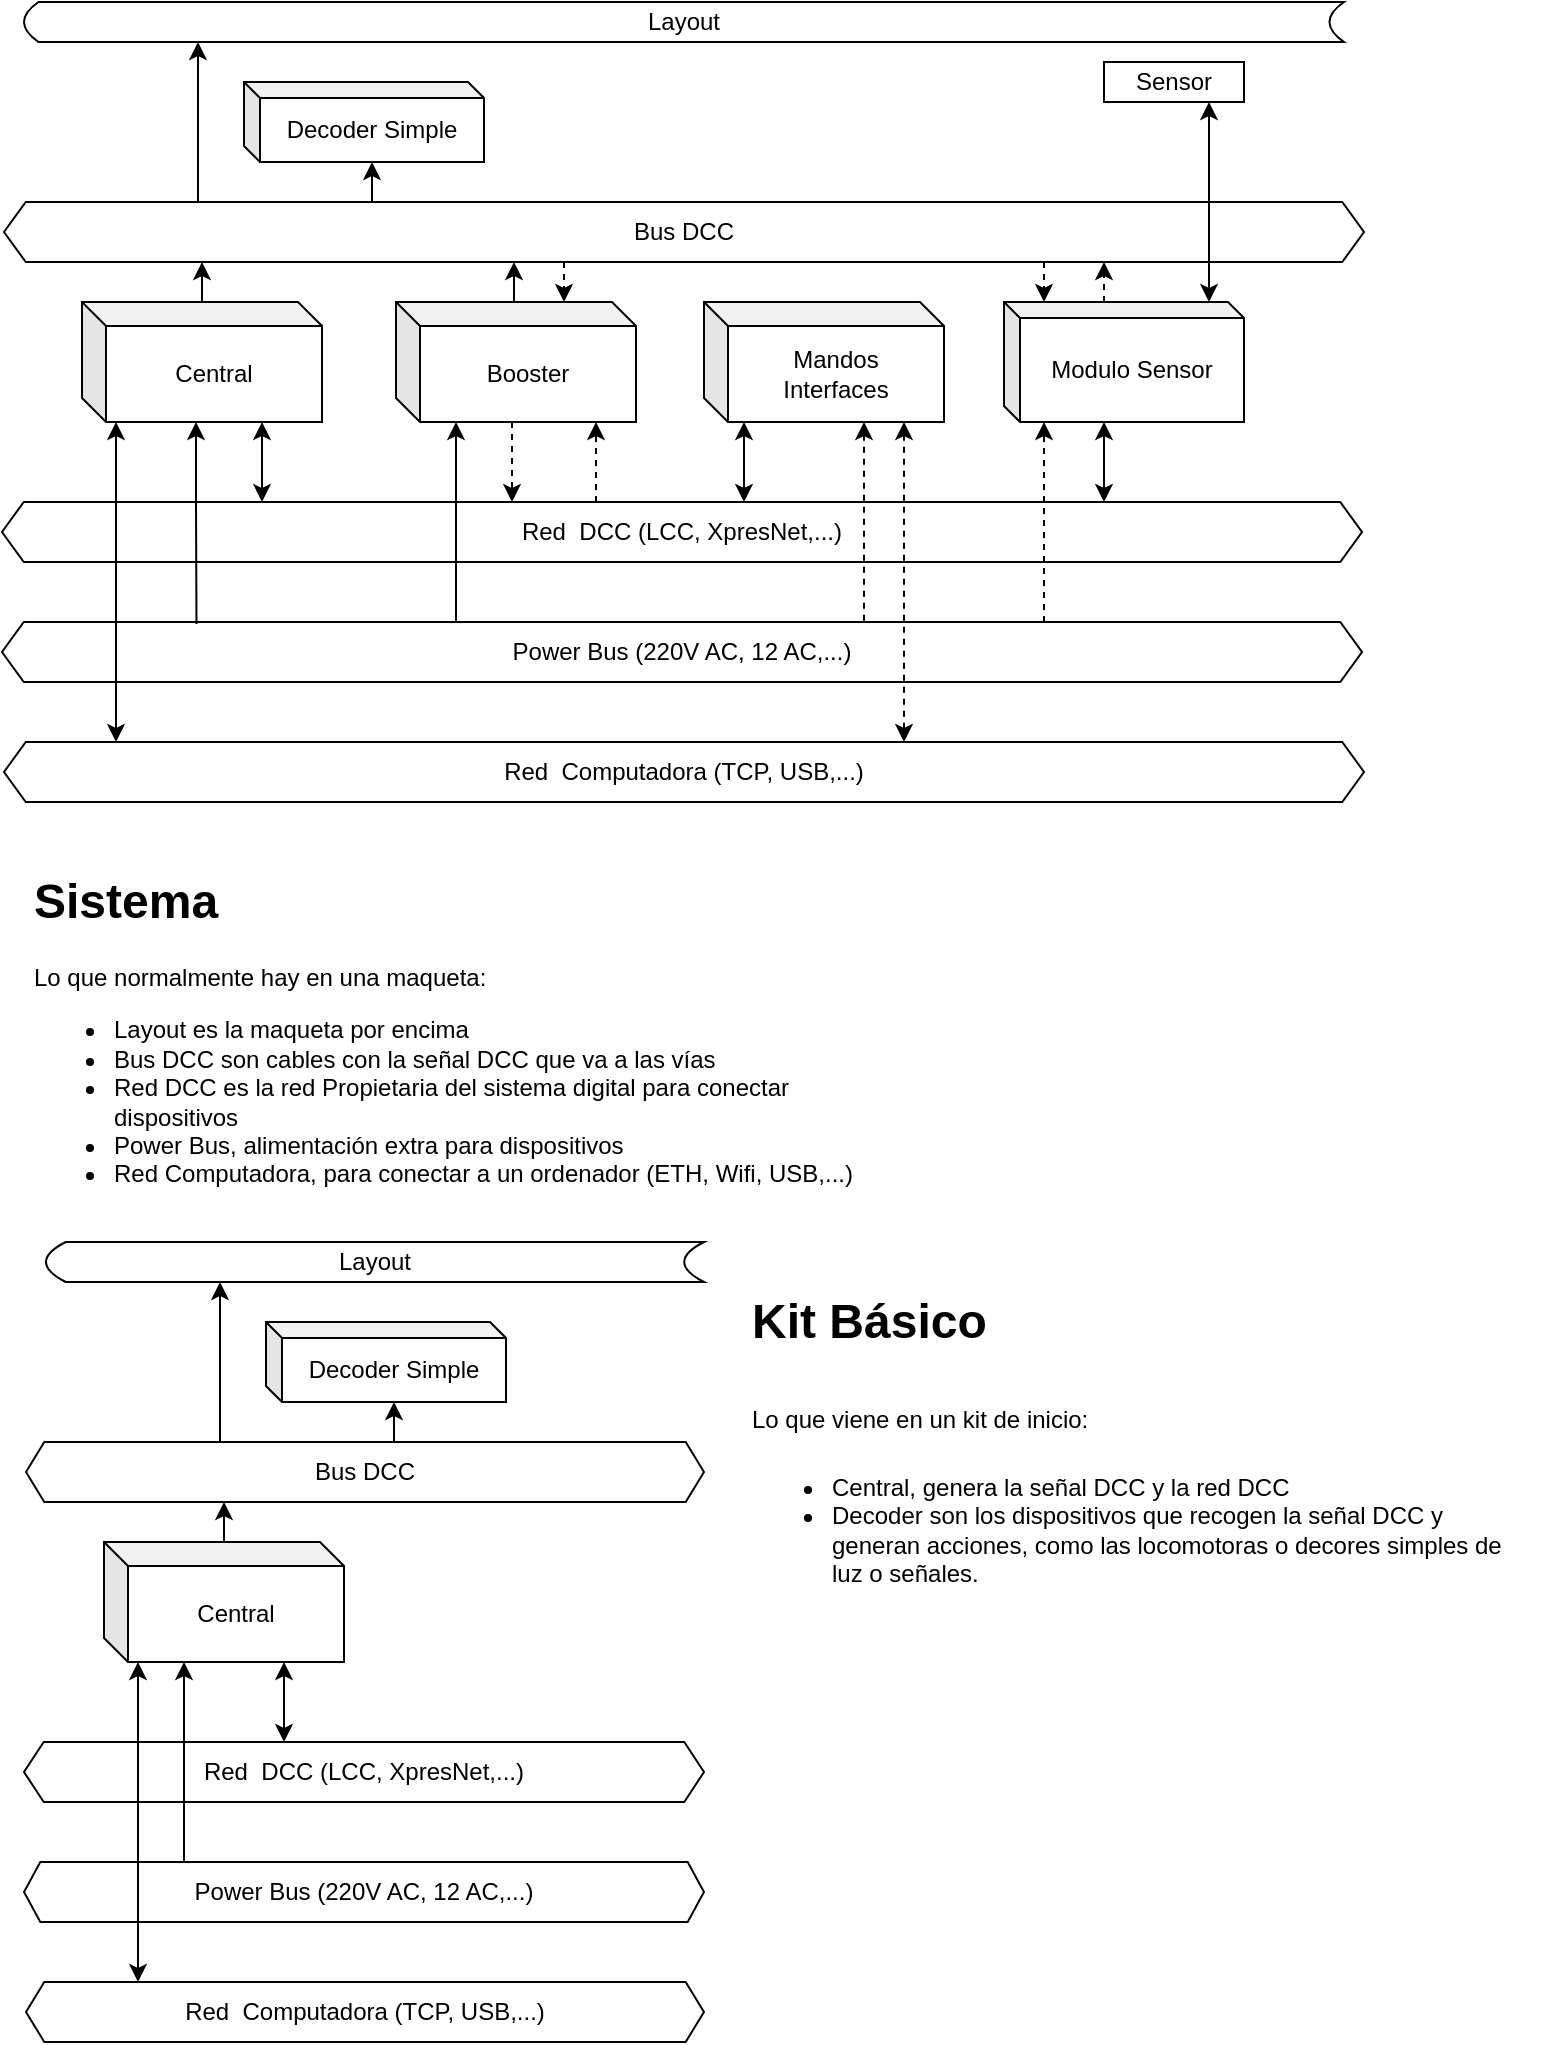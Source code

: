 <mxfile version="12.9.11" type="google" pages="4"><diagram id="BlMJxMhf_6tKnP3F_hOu" name="Abstracción"><mxGraphModel dx="1186" dy="1003" grid="1" gridSize="10" guides="1" tooltips="1" connect="1" arrows="1" fold="1" page="1" pageScale="1" pageWidth="827" pageHeight="1169" math="0" shadow="0"><root><mxCell id="0"/><mxCell id="1" parent="0"/><mxCell id="VavXj2zG_vITQGzSIMMm-24" style="edgeStyle=orthogonalEdgeStyle;rounded=0;orthogonalLoop=1;jettySize=auto;html=1;dashed=1;startArrow=none;startFill=0;endArrow=classic;endFill=1;" edge="1" parent="1" source="VavXj2zG_vITQGzSIMMm-10" target="VavXj2zG_vITQGzSIMMm-15"><mxGeometry relative="1" as="geometry"><Array as="points"><mxPoint x="317" y="230"/><mxPoint x="317" y="230"/></Array></mxGeometry></mxCell><mxCell id="VavXj2zG_vITQGzSIMMm-10" value="Red &amp;nbsp;DCC (LCC, XpresNet,...)" style="shape=hexagon;perimeter=hexagonPerimeter2;whiteSpace=wrap;html=1;size=0.016;" vertex="1" parent="1"><mxGeometry x="20" y="250" width="680" height="30" as="geometry"/></mxCell><mxCell id="VavXj2zG_vITQGzSIMMm-34" style="edgeStyle=orthogonalEdgeStyle;rounded=0;orthogonalLoop=1;jettySize=auto;html=1;dashed=1;startArrow=none;startFill=0;endArrow=classic;endFill=1;" edge="1" parent="1" source="VavXj2zG_vITQGzSIMMm-9" target="VavXj2zG_vITQGzSIMMm-33"><mxGeometry relative="1" as="geometry"><Array as="points"><mxPoint x="541" y="280"/><mxPoint x="541" y="280"/></Array></mxGeometry></mxCell><mxCell id="VavXj2zG_vITQGzSIMMm-9" value="Power Bus (220V AC, 12 AC,...)" style="shape=hexagon;perimeter=hexagonPerimeter2;whiteSpace=wrap;html=1;size=0.016;" vertex="1" parent="1"><mxGeometry x="20" y="310" width="680" height="30" as="geometry"/></mxCell><mxCell id="VavXj2zG_vITQGzSIMMm-6" style="edgeStyle=orthogonalEdgeStyle;rounded=0;orthogonalLoop=1;jettySize=auto;html=1;" edge="1" parent="1" source="VavXj2zG_vITQGzSIMMm-2" target="VavXj2zG_vITQGzSIMMm-8"><mxGeometry relative="1" as="geometry"><mxPoint x="121" y="150" as="targetPoint"/><Array as="points"><mxPoint x="121" y="160"/><mxPoint x="121" y="160"/></Array></mxGeometry></mxCell><mxCell id="VavXj2zG_vITQGzSIMMm-7" style="edgeStyle=orthogonalEdgeStyle;rounded=0;orthogonalLoop=1;jettySize=auto;html=1;startArrow=classic;startFill=1;endArrow=none;endFill=0;entryX=0.143;entryY=0.033;entryDx=0;entryDy=0;entryPerimeter=0;" edge="1" parent="1" source="VavXj2zG_vITQGzSIMMm-2" target="VavXj2zG_vITQGzSIMMm-9"><mxGeometry relative="1" as="geometry"><mxPoint x="120" y="250" as="targetPoint"/><Array as="points"><mxPoint x="117" y="250"/><mxPoint x="117" y="250"/></Array></mxGeometry></mxCell><mxCell id="VavXj2zG_vITQGzSIMMm-11" style="edgeStyle=orthogonalEdgeStyle;rounded=0;orthogonalLoop=1;jettySize=auto;html=1;startArrow=classic;startFill=1;" edge="1" parent="1" source="VavXj2zG_vITQGzSIMMm-2" target="VavXj2zG_vITQGzSIMMm-10"><mxGeometry relative="1" as="geometry"><Array as="points"><mxPoint x="150" y="240"/><mxPoint x="150" y="240"/></Array></mxGeometry></mxCell><mxCell id="VavXj2zG_vITQGzSIMMm-17" style="edgeStyle=orthogonalEdgeStyle;rounded=0;orthogonalLoop=1;jettySize=auto;html=1;startArrow=classic;startFill=1;endArrow=classic;endFill=1;" edge="1" parent="1" source="VavXj2zG_vITQGzSIMMm-2" target="VavXj2zG_vITQGzSIMMm-16"><mxGeometry relative="1" as="geometry"><Array as="points"><mxPoint x="77" y="250"/><mxPoint x="77" y="250"/></Array></mxGeometry></mxCell><mxCell id="VavXj2zG_vITQGzSIMMm-2" value="Central" style="shape=cube;whiteSpace=wrap;html=1;boundedLbl=1;backgroundOutline=1;darkOpacity=0.05;darkOpacity2=0.1;size=12;" vertex="1" parent="1"><mxGeometry x="60" y="150" width="120" height="60" as="geometry"/></mxCell><mxCell id="VavXj2zG_vITQGzSIMMm-14" style="edgeStyle=orthogonalEdgeStyle;rounded=0;orthogonalLoop=1;jettySize=auto;html=1;startArrow=none;startFill=0;endArrow=classic;endFill=1;" edge="1" parent="1" source="VavXj2zG_vITQGzSIMMm-8" target="VavXj2zG_vITQGzSIMMm-13"><mxGeometry relative="1" as="geometry"><Array as="points"><mxPoint x="118" y="80"/><mxPoint x="118" y="80"/></Array></mxGeometry></mxCell><mxCell id="VavXj2zG_vITQGzSIMMm-21" style="edgeStyle=orthogonalEdgeStyle;rounded=0;orthogonalLoop=1;jettySize=auto;html=1;dashed=1;startArrow=none;startFill=0;endArrow=classic;endFill=1;" edge="1" parent="1" source="VavXj2zG_vITQGzSIMMm-8" target="VavXj2zG_vITQGzSIMMm-15"><mxGeometry relative="1" as="geometry"><Array as="points"><mxPoint x="301" y="140"/><mxPoint x="301" y="140"/></Array></mxGeometry></mxCell><mxCell id="VavXj2zG_vITQGzSIMMm-26" style="edgeStyle=orthogonalEdgeStyle;rounded=0;orthogonalLoop=1;jettySize=auto;html=1;entryX=0;entryY=0;entryDx=64;entryDy=40;entryPerimeter=0;startArrow=none;startFill=0;endArrow=classic;endFill=1;" edge="1" parent="1" source="VavXj2zG_vITQGzSIMMm-8" target="VavXj2zG_vITQGzSIMMm-25"><mxGeometry relative="1" as="geometry"><Array as="points"><mxPoint x="205" y="100"/><mxPoint x="205" y="100"/></Array></mxGeometry></mxCell><mxCell id="VavXj2zG_vITQGzSIMMm-8" value="Bus DCC" style="shape=hexagon;perimeter=hexagonPerimeter2;whiteSpace=wrap;html=1;size=0.016;" vertex="1" parent="1"><mxGeometry x="21" y="100" width="680" height="30" as="geometry"/></mxCell><mxCell id="VavXj2zG_vITQGzSIMMm-13" value="Layout" style="shape=dataStorage;whiteSpace=wrap;html=1;size=0.011;" vertex="1" parent="1"><mxGeometry x="31" width="660" height="20" as="geometry"/></mxCell><mxCell id="VavXj2zG_vITQGzSIMMm-18" style="edgeStyle=orthogonalEdgeStyle;rounded=0;orthogonalLoop=1;jettySize=auto;html=1;entryX=0.375;entryY=1;entryDx=0;entryDy=0;startArrow=none;startFill=0;endArrow=classic;endFill=1;" edge="1" parent="1" source="VavXj2zG_vITQGzSIMMm-15" target="VavXj2zG_vITQGzSIMMm-8"><mxGeometry relative="1" as="geometry"><Array as="points"><mxPoint x="276" y="180"/><mxPoint x="276" y="180"/></Array></mxGeometry></mxCell><mxCell id="VavXj2zG_vITQGzSIMMm-19" style="edgeStyle=orthogonalEdgeStyle;rounded=0;orthogonalLoop=1;jettySize=auto;html=1;entryX=0.375;entryY=0;entryDx=0;entryDy=0;startArrow=none;startFill=0;endArrow=classic;endFill=1;dashed=1;" edge="1" parent="1" source="VavXj2zG_vITQGzSIMMm-15" target="VavXj2zG_vITQGzSIMMm-10"><mxGeometry relative="1" as="geometry"><Array as="points"><mxPoint x="275" y="230"/><mxPoint x="275" y="230"/></Array></mxGeometry></mxCell><mxCell id="VavXj2zG_vITQGzSIMMm-20" style="edgeStyle=orthogonalEdgeStyle;rounded=0;orthogonalLoop=1;jettySize=auto;html=1;startArrow=classic;startFill=1;endArrow=none;endFill=0;" edge="1" parent="1" source="VavXj2zG_vITQGzSIMMm-15" target="VavXj2zG_vITQGzSIMMm-9"><mxGeometry relative="1" as="geometry"><Array as="points"><mxPoint x="247" y="240"/><mxPoint x="247" y="240"/></Array></mxGeometry></mxCell><mxCell id="VavXj2zG_vITQGzSIMMm-15" value="Booster" style="shape=cube;whiteSpace=wrap;html=1;boundedLbl=1;backgroundOutline=1;darkOpacity=0.05;darkOpacity2=0.1;size=12;" vertex="1" parent="1"><mxGeometry x="217" y="150" width="120" height="60" as="geometry"/></mxCell><mxCell id="VavXj2zG_vITQGzSIMMm-16" value="Red &amp;nbsp;Computadora (TCP, USB,...)" style="shape=hexagon;perimeter=hexagonPerimeter2;whiteSpace=wrap;html=1;size=0.016;" vertex="1" parent="1"><mxGeometry x="21" y="370" width="680" height="30" as="geometry"/></mxCell><mxCell id="VavXj2zG_vITQGzSIMMm-25" value="Decoder Simple" style="shape=cube;whiteSpace=wrap;html=1;boundedLbl=1;backgroundOutline=1;darkOpacity=0.05;darkOpacity2=0.1;size=8;" vertex="1" parent="1"><mxGeometry x="141" y="40" width="120" height="40" as="geometry"/></mxCell><mxCell id="VavXj2zG_vITQGzSIMMm-28" style="edgeStyle=orthogonalEdgeStyle;rounded=0;orthogonalLoop=1;jettySize=auto;html=1;startArrow=classic;startFill=1;endArrow=classic;endFill=1;" edge="1" parent="1" source="VavXj2zG_vITQGzSIMMm-27" target="VavXj2zG_vITQGzSIMMm-10"><mxGeometry relative="1" as="geometry"><Array as="points"><mxPoint x="391" y="220"/><mxPoint x="391" y="220"/></Array></mxGeometry></mxCell><mxCell id="VavXj2zG_vITQGzSIMMm-29" style="edgeStyle=orthogonalEdgeStyle;rounded=0;orthogonalLoop=1;jettySize=auto;html=1;startArrow=classic;startFill=1;endArrow=none;endFill=0;dashed=1;" edge="1" parent="1" source="VavXj2zG_vITQGzSIMMm-27" target="VavXj2zG_vITQGzSIMMm-9"><mxGeometry relative="1" as="geometry"><Array as="points"><mxPoint x="451" y="240"/><mxPoint x="451" y="240"/></Array></mxGeometry></mxCell><mxCell id="VavXj2zG_vITQGzSIMMm-32" style="edgeStyle=orthogonalEdgeStyle;rounded=0;orthogonalLoop=1;jettySize=auto;html=1;dashed=1;startArrow=classic;startFill=1;endArrow=classic;endFill=1;" edge="1" parent="1" source="VavXj2zG_vITQGzSIMMm-27" target="VavXj2zG_vITQGzSIMMm-16"><mxGeometry relative="1" as="geometry"><Array as="points"><mxPoint x="471" y="290"/><mxPoint x="471" y="290"/></Array></mxGeometry></mxCell><mxCell id="VavXj2zG_vITQGzSIMMm-27" value="Mandos&lt;br&gt;Interfaces" style="shape=cube;whiteSpace=wrap;html=1;boundedLbl=1;backgroundOutline=1;darkOpacity=0.05;darkOpacity2=0.1;size=12;" vertex="1" parent="1"><mxGeometry x="371" y="150" width="120" height="60" as="geometry"/></mxCell><mxCell id="VavXj2zG_vITQGzSIMMm-35" style="edgeStyle=orthogonalEdgeStyle;rounded=0;orthogonalLoop=1;jettySize=auto;html=1;startArrow=classic;startFill=1;endArrow=classic;endFill=1;" edge="1" parent="1" source="VavXj2zG_vITQGzSIMMm-33" target="VavXj2zG_vITQGzSIMMm-10"><mxGeometry relative="1" as="geometry"><Array as="points"><mxPoint x="571" y="230"/><mxPoint x="571" y="230"/></Array></mxGeometry></mxCell><mxCell id="VavXj2zG_vITQGzSIMMm-38" style="edgeStyle=orthogonalEdgeStyle;rounded=0;orthogonalLoop=1;jettySize=auto;html=1;entryX=0.75;entryY=1;entryDx=0;entryDy=0;startArrow=classic;startFill=1;endArrow=classic;endFill=1;" edge="1" parent="1" source="VavXj2zG_vITQGzSIMMm-33" target="VavXj2zG_vITQGzSIMMm-37"><mxGeometry relative="1" as="geometry"><Array as="points"><mxPoint x="624" y="100"/></Array></mxGeometry></mxCell><mxCell id="VavXj2zG_vITQGzSIMMm-39" style="edgeStyle=orthogonalEdgeStyle;rounded=0;orthogonalLoop=1;jettySize=auto;html=1;startArrow=none;startFill=0;endArrow=classic;endFill=1;dashed=1;" edge="1" parent="1" source="VavXj2zG_vITQGzSIMMm-8" target="VavXj2zG_vITQGzSIMMm-33"><mxGeometry relative="1" as="geometry"><mxPoint x="601" y="140" as="sourcePoint"/><mxPoint x="581" y="140" as="targetPoint"/><Array as="points"><mxPoint x="541" y="140"/><mxPoint x="541" y="140"/></Array></mxGeometry></mxCell><mxCell id="VavXj2zG_vITQGzSIMMm-40" style="edgeStyle=orthogonalEdgeStyle;rounded=0;orthogonalLoop=1;jettySize=auto;html=1;dashed=1;startArrow=none;startFill=0;endArrow=classic;endFill=1;" edge="1" parent="1" source="VavXj2zG_vITQGzSIMMm-33" target="VavXj2zG_vITQGzSIMMm-8"><mxGeometry relative="1" as="geometry"><Array as="points"><mxPoint x="571" y="140"/><mxPoint x="571" y="140"/></Array></mxGeometry></mxCell><mxCell id="VavXj2zG_vITQGzSIMMm-33" value="Modulo Sensor" style="shape=cube;whiteSpace=wrap;html=1;boundedLbl=1;backgroundOutline=1;darkOpacity=0.05;darkOpacity2=0.1;size=8;" vertex="1" parent="1"><mxGeometry x="521" y="150" width="120" height="60" as="geometry"/></mxCell><mxCell id="VavXj2zG_vITQGzSIMMm-37" value="Sensor" style="rounded=0;whiteSpace=wrap;html=1;" vertex="1" parent="1"><mxGeometry x="571" y="30" width="70" height="20" as="geometry"/></mxCell><mxCell id="VFRdnN8BCjTbm-yT6T07-1" value="Red &amp;nbsp;DCC (LCC, XpresNet,...)" style="shape=hexagon;perimeter=hexagonPerimeter2;whiteSpace=wrap;html=1;size=0.029;" vertex="1" parent="1"><mxGeometry x="31" y="870" width="340" height="30" as="geometry"/></mxCell><mxCell id="VFRdnN8BCjTbm-yT6T07-2" value="Power Bus (220V AC, 12 AC,...)" style="shape=hexagon;perimeter=hexagonPerimeter2;whiteSpace=wrap;html=1;size=0.024;" vertex="1" parent="1"><mxGeometry x="31" y="930" width="340" height="30" as="geometry"/></mxCell><mxCell id="VFRdnN8BCjTbm-yT6T07-3" style="edgeStyle=orthogonalEdgeStyle;rounded=0;orthogonalLoop=1;jettySize=auto;html=1;" edge="1" parent="1" source="VFRdnN8BCjTbm-yT6T07-7" target="VFRdnN8BCjTbm-yT6T07-10"><mxGeometry relative="1" as="geometry"><mxPoint x="132" y="770" as="targetPoint"/><Array as="points"><mxPoint x="132" y="780"/><mxPoint x="132" y="780"/></Array></mxGeometry></mxCell><mxCell id="VFRdnN8BCjTbm-yT6T07-4" style="edgeStyle=orthogonalEdgeStyle;rounded=0;orthogonalLoop=1;jettySize=auto;html=1;startArrow=classic;startFill=1;endArrow=none;endFill=0;" edge="1" parent="1" source="VFRdnN8BCjTbm-yT6T07-7" target="VFRdnN8BCjTbm-yT6T07-2"><mxGeometry relative="1" as="geometry"><mxPoint x="131" y="910" as="targetPoint"/><Array as="points"><mxPoint x="111" y="880"/><mxPoint x="111" y="880"/></Array></mxGeometry></mxCell><mxCell id="VFRdnN8BCjTbm-yT6T07-5" style="edgeStyle=orthogonalEdgeStyle;rounded=0;orthogonalLoop=1;jettySize=auto;html=1;startArrow=classic;startFill=1;" edge="1" parent="1" source="VFRdnN8BCjTbm-yT6T07-7" target="VFRdnN8BCjTbm-yT6T07-1"><mxGeometry relative="1" as="geometry"><Array as="points"><mxPoint x="161" y="860"/><mxPoint x="161" y="860"/></Array></mxGeometry></mxCell><mxCell id="VFRdnN8BCjTbm-yT6T07-6" style="edgeStyle=orthogonalEdgeStyle;rounded=0;orthogonalLoop=1;jettySize=auto;html=1;startArrow=classic;startFill=1;endArrow=classic;endFill=1;" edge="1" parent="1" source="VFRdnN8BCjTbm-yT6T07-7" target="VFRdnN8BCjTbm-yT6T07-12"><mxGeometry relative="1" as="geometry"><Array as="points"><mxPoint x="88" y="870"/><mxPoint x="88" y="870"/></Array></mxGeometry></mxCell><mxCell id="VFRdnN8BCjTbm-yT6T07-7" value="Central" style="shape=cube;whiteSpace=wrap;html=1;boundedLbl=1;backgroundOutline=1;darkOpacity=0.05;darkOpacity2=0.1;size=12;" vertex="1" parent="1"><mxGeometry x="71" y="770" width="120" height="60" as="geometry"/></mxCell><mxCell id="VFRdnN8BCjTbm-yT6T07-8" style="edgeStyle=orthogonalEdgeStyle;rounded=0;orthogonalLoop=1;jettySize=auto;html=1;startArrow=none;startFill=0;endArrow=classic;endFill=1;" edge="1" parent="1" source="VFRdnN8BCjTbm-yT6T07-10" target="VFRdnN8BCjTbm-yT6T07-11"><mxGeometry relative="1" as="geometry"><Array as="points"><mxPoint x="129" y="700"/><mxPoint x="129" y="700"/></Array></mxGeometry></mxCell><mxCell id="VFRdnN8BCjTbm-yT6T07-9" style="edgeStyle=orthogonalEdgeStyle;rounded=0;orthogonalLoop=1;jettySize=auto;html=1;entryX=0;entryY=0;entryDx=64;entryDy=40;entryPerimeter=0;startArrow=none;startFill=0;endArrow=classic;endFill=1;" edge="1" parent="1" source="VFRdnN8BCjTbm-yT6T07-10" target="VFRdnN8BCjTbm-yT6T07-13"><mxGeometry relative="1" as="geometry"><Array as="points"><mxPoint x="216" y="720"/><mxPoint x="216" y="720"/></Array></mxGeometry></mxCell><mxCell id="VFRdnN8BCjTbm-yT6T07-10" value="Bus DCC" style="shape=hexagon;perimeter=hexagonPerimeter2;whiteSpace=wrap;html=1;size=0.027;" vertex="1" parent="1"><mxGeometry x="32" y="720" width="339" height="30" as="geometry"/></mxCell><mxCell id="VFRdnN8BCjTbm-yT6T07-11" value="Layout" style="shape=dataStorage;whiteSpace=wrap;html=1;size=0.03;" vertex="1" parent="1"><mxGeometry x="42" y="620" width="329" height="20" as="geometry"/></mxCell><mxCell id="VFRdnN8BCjTbm-yT6T07-12" value="Red &amp;nbsp;Computadora (TCP, USB,...)" style="shape=hexagon;perimeter=hexagonPerimeter2;whiteSpace=wrap;html=1;size=0.027;" vertex="1" parent="1"><mxGeometry x="32" y="990" width="339" height="30" as="geometry"/></mxCell><mxCell id="VFRdnN8BCjTbm-yT6T07-13" value="Decoder Simple" style="shape=cube;whiteSpace=wrap;html=1;boundedLbl=1;backgroundOutline=1;darkOpacity=0.05;darkOpacity2=0.1;size=8;" vertex="1" parent="1"><mxGeometry x="152" y="660" width="120" height="40" as="geometry"/></mxCell><mxCell id="J-ZpMpyfjg6yeV7dKth3-1" value="&lt;h1&gt;Sistema&lt;/h1&gt;&lt;p&gt;&lt;span style=&quot;font-size: 12px ; font-weight: normal&quot;&gt;Lo que normalmente hay en una maqueta:&lt;/span&gt;&lt;/p&gt;&lt;p&gt;&lt;p&gt;&lt;ul&gt;&lt;li&gt;Layout es la maqueta por encima&lt;br&gt;&lt;/li&gt;&lt;li&gt;Bus DCC son cables con la señal DCC que va a las vías&lt;/li&gt;&lt;li&gt;Red DCC es la red Propietaria del sistema digital para conectar dispositivos&lt;/li&gt;&lt;li&gt;Power Bus, alimentación extra para dispositivos&lt;/li&gt;&lt;li&gt;Red Computadora, para conectar a un ordenador (ETH, Wifi, USB,...)&lt;/li&gt;&lt;/ul&gt;&lt;/p&gt;&lt;/p&gt;" style="text;html=1;strokeColor=none;fillColor=none;spacing=5;spacingTop=-20;whiteSpace=wrap;overflow=hidden;rounded=0;" vertex="1" parent="1"><mxGeometry x="31" y="430" width="420" height="170" as="geometry"/></mxCell><mxCell id="3nFq4tijhrjl6iQZq6lM-1" value="&lt;h1&gt;Kit Básico&lt;/h1&gt;&lt;h1&gt;&lt;span style=&quot;font-size: 12px ; font-weight: normal&quot;&gt;Lo que viene en un kit de inicio:&lt;/span&gt;&lt;br&gt;&lt;/h1&gt;&lt;p&gt;&lt;/p&gt;&lt;p&gt;&lt;/p&gt;&lt;ul&gt;&lt;li&gt;Central, genera la señal DCC y la red DCC&lt;/li&gt;&lt;li&gt;Decoder son los dispositivos que recogen la señal DCC y generan acciones, como las locomotoras o decores simples de luz o señales.&lt;/li&gt;&lt;/ul&gt;&lt;p&gt;&lt;/p&gt;&lt;p&gt;&lt;/p&gt;" style="text;html=1;strokeColor=none;fillColor=none;spacing=5;spacingTop=-20;whiteSpace=wrap;overflow=hidden;rounded=0;" vertex="1" parent="1"><mxGeometry x="390" y="640" width="400" height="180" as="geometry"/></mxCell></root></mxGraphModel></diagram><diagram id="plGRSKu7FIjVrdA_7uqT" name="Boosters Y Mandos"><mxGraphModel dx="976" dy="826" grid="1" gridSize="10" guides="1" tooltips="1" connect="1" arrows="1" fold="1" page="1" pageScale="1" pageWidth="1169" pageHeight="827" math="0" shadow="0"><root><mxCell id="e8hDVXOtIJUJAF26oAX3-0"/><mxCell id="e8hDVXOtIJUJAF26oAX3-1" parent="e8hDVXOtIJUJAF26oAX3-0"/><mxCell id="qvF2fCskrTTo-g6IsWqt-34" style="edgeStyle=orthogonalEdgeStyle;rounded=0;orthogonalLoop=1;jettySize=auto;html=1;startArrow=none;startFill=0;endArrow=classic;endFill=1;" edge="1" parent="e8hDVXOtIJUJAF26oAX3-1" source="qvF2fCskrTTo-g6IsWqt-1" target="qvF2fCskrTTo-g6IsWqt-32"><mxGeometry relative="1" as="geometry"><Array as="points"><mxPoint x="591" y="150"/><mxPoint x="591" y="150"/></Array></mxGeometry></mxCell><mxCell id="qvF2fCskrTTo-g6IsWqt-1" value="Red &amp;nbsp;DCC (X-NET, B-NET, R-NET, ...)" style="shape=hexagon;perimeter=hexagonPerimeter2;whiteSpace=wrap;html=1;size=0.016;" vertex="1" parent="e8hDVXOtIJUJAF26oAX3-1"><mxGeometry x="10" y="160" width="680" height="30" as="geometry"/></mxCell><mxCell id="qvF2fCskrTTo-g6IsWqt-33" style="edgeStyle=orthogonalEdgeStyle;rounded=0;orthogonalLoop=1;jettySize=auto;html=1;startArrow=none;startFill=0;endArrow=classic;endFill=1;" edge="1" parent="e8hDVXOtIJUJAF26oAX3-1" source="qvF2fCskrTTo-g6IsWqt-3" target="qvF2fCskrTTo-g6IsWqt-32"><mxGeometry relative="1" as="geometry"><Array as="points"><mxPoint x="560" y="150"/><mxPoint x="560" y="150"/></Array></mxGeometry></mxCell><mxCell id="qvF2fCskrTTo-g6IsWqt-3" value="Power Bus (220V AC, 12 AC,...)" style="shape=hexagon;perimeter=hexagonPerimeter2;whiteSpace=wrap;html=1;size=0.016;" vertex="1" parent="e8hDVXOtIJUJAF26oAX3-1"><mxGeometry x="10" y="220" width="680" height="30" as="geometry"/></mxCell><mxCell id="qvF2fCskrTTo-g6IsWqt-10" style="edgeStyle=orthogonalEdgeStyle;rounded=0;orthogonalLoop=1;jettySize=auto;html=1;startArrow=none;startFill=0;endArrow=classic;endFill=1;" edge="1" parent="e8hDVXOtIJUJAF26oAX3-1" source="qvF2fCskrTTo-g6IsWqt-12" target="qvF2fCskrTTo-g6IsWqt-17"><mxGeometry relative="1" as="geometry"><Array as="points"><mxPoint x="111" y="100"/></Array></mxGeometry></mxCell><mxCell id="qvF2fCskrTTo-g6IsWqt-12" value="Bus DCC (S0)" style="shape=hexagon;perimeter=hexagonPerimeter2;whiteSpace=wrap;html=1;size=0.016;" vertex="1" parent="e8hDVXOtIJUJAF26oAX3-1"><mxGeometry x="11" y="10" width="199" height="30" as="geometry"/></mxCell><mxCell id="qvF2fCskrTTo-g6IsWqt-14" style="edgeStyle=orthogonalEdgeStyle;rounded=0;orthogonalLoop=1;jettySize=auto;html=1;startArrow=none;startFill=0;endArrow=classic;endFill=1;" edge="1" parent="e8hDVXOtIJUJAF26oAX3-1" source="qvF2fCskrTTo-g6IsWqt-17" target="qvF2fCskrTTo-g6IsWqt-30"><mxGeometry relative="1" as="geometry"><Array as="points"><mxPoint x="350" y="90"/></Array></mxGeometry></mxCell><mxCell id="qvF2fCskrTTo-g6IsWqt-15" style="edgeStyle=orthogonalEdgeStyle;rounded=0;orthogonalLoop=1;jettySize=auto;html=1;entryX=0.375;entryY=0;entryDx=0;entryDy=0;startArrow=none;startFill=0;endArrow=classic;endFill=1;dashed=1;" edge="1" parent="e8hDVXOtIJUJAF26oAX3-1" source="qvF2fCskrTTo-g6IsWqt-17" target="qvF2fCskrTTo-g6IsWqt-1"><mxGeometry relative="1" as="geometry"><Array as="points"><mxPoint x="265" y="140"/><mxPoint x="265" y="140"/></Array></mxGeometry></mxCell><mxCell id="qvF2fCskrTTo-g6IsWqt-16" style="edgeStyle=orthogonalEdgeStyle;rounded=0;orthogonalLoop=1;jettySize=auto;html=1;startArrow=classic;startFill=1;endArrow=none;endFill=0;" edge="1" parent="e8hDVXOtIJUJAF26oAX3-1" source="qvF2fCskrTTo-g6IsWqt-17" target="qvF2fCskrTTo-g6IsWqt-3"><mxGeometry relative="1" as="geometry"><Array as="points"><mxPoint x="237" y="150"/><mxPoint x="237" y="150"/></Array></mxGeometry></mxCell><mxCell id="qvF2fCskrTTo-g6IsWqt-17" value="Booster (T1)" style="shape=cube;whiteSpace=wrap;html=1;boundedLbl=1;backgroundOutline=1;darkOpacity=0.05;darkOpacity2=0.1;size=12;" vertex="1" parent="e8hDVXOtIJUJAF26oAX3-1"><mxGeometry x="190" y="70" width="120" height="60" as="geometry"/></mxCell><mxCell id="qvF2fCskrTTo-g6IsWqt-30" value="Bus DCC (S1)" style="shape=hexagon;perimeter=hexagonPerimeter2;whiteSpace=wrap;html=1;size=0.016;" vertex="1" parent="e8hDVXOtIJUJAF26oAX3-1"><mxGeometry x="250" y="10" width="199" height="30" as="geometry"/></mxCell><mxCell id="qvF2fCskrTTo-g6IsWqt-31" value="Bus DCC (S2)" style="shape=hexagon;perimeter=hexagonPerimeter2;whiteSpace=wrap;html=1;size=0.016;" vertex="1" parent="e8hDVXOtIJUJAF26oAX3-1"><mxGeometry x="491" y="10" width="199" height="30" as="geometry"/></mxCell><mxCell id="qvF2fCskrTTo-g6IsWqt-35" style="edgeStyle=orthogonalEdgeStyle;rounded=0;orthogonalLoop=1;jettySize=auto;html=1;entryX=0.5;entryY=1;entryDx=0;entryDy=0;startArrow=none;startFill=0;endArrow=classic;endFill=1;" edge="1" parent="e8hDVXOtIJUJAF26oAX3-1" source="qvF2fCskrTTo-g6IsWqt-32" target="qvF2fCskrTTo-g6IsWqt-31"><mxGeometry relative="1" as="geometry"/></mxCell><mxCell id="qvF2fCskrTTo-g6IsWqt-36" style="edgeStyle=orthogonalEdgeStyle;rounded=0;orthogonalLoop=1;jettySize=auto;html=1;startArrow=none;startFill=0;endArrow=classic;endFill=1;dashed=1;" edge="1" parent="e8hDVXOtIJUJAF26oAX3-1" source="qvF2fCskrTTo-g6IsWqt-32" target="qvF2fCskrTTo-g6IsWqt-1"><mxGeometry relative="1" as="geometry"><Array as="points"><mxPoint x="620" y="140"/><mxPoint x="620" y="140"/></Array></mxGeometry></mxCell><mxCell id="qvF2fCskrTTo-g6IsWqt-32" value="Booster (T2)" style="shape=cube;whiteSpace=wrap;html=1;boundedLbl=1;backgroundOutline=1;darkOpacity=0.05;darkOpacity2=0.1;size=12;" vertex="1" parent="e8hDVXOtIJUJAF26oAX3-1"><mxGeometry x="530.5" y="70" width="120" height="60" as="geometry"/></mxCell><mxCell id="qvF2fCskrTTo-g6IsWqt-37" value="&lt;h1&gt;Boosters&lt;/h1&gt;&lt;p&gt;&lt;span style=&quot;font-size: 12px ; font-weight: normal ; line-height: 97%&quot;&gt;Duplican los datos de un bus DCC a otro Bus(segmento) DCC cogiendo la potencia desde otra fuente de energía.&amp;nbsp;&lt;/span&gt;&lt;span style=&quot;font-size: 12px ; font-weight: normal&quot;&gt;Pueden tener Buses&amp;nbsp;específicos (como&amp;nbsp;Rocco) o un bus DCC&amp;nbsp;único compartido, Tipos:&lt;/span&gt;&lt;/p&gt;&lt;p&gt;&lt;span style=&quot;font-size: 12px ; font-weight: normal&quot;&gt;T1 Leen los datos DCC de un bus segmentado y lo&amp;nbsp;&lt;/span&gt;envían a otra sección&lt;br&gt;T2, leen Datos DCC de la red y lo envían a una nueva sección&lt;/p&gt;&lt;p&gt;Pueden devolver información a la red DCC de cada fabricante (Railcom, cortos,...).&lt;/p&gt;" style="text;html=1;strokeColor=none;fillColor=none;spacing=5;spacingTop=-20;whiteSpace=wrap;overflow=hidden;rounded=0;" vertex="1" parent="e8hDVXOtIJUJAF26oAX3-1"><mxGeometry x="750" y="10" width="410" height="180" as="geometry"/></mxCell><mxCell id="K8_zlorwa_fz_ey47XW3-0" value="Red &amp;nbsp;DCC (LCC, XpresNet,...)" style="shape=hexagon;perimeter=hexagonPerimeter2;whiteSpace=wrap;html=1;size=0.016;" vertex="1" parent="e8hDVXOtIJUJAF26oAX3-1"><mxGeometry x="20" y="520" width="680" height="30" as="geometry"/></mxCell><mxCell id="K8_zlorwa_fz_ey47XW3-14" style="edgeStyle=orthogonalEdgeStyle;rounded=0;orthogonalLoop=1;jettySize=auto;html=1;startArrow=none;startFill=0;endArrow=classic;endFill=1;dashed=1;" edge="1" parent="e8hDVXOtIJUJAF26oAX3-1" source="K8_zlorwa_fz_ey47XW3-1" target="K8_zlorwa_fz_ey47XW3-11"><mxGeometry relative="1" as="geometry"><Array as="points"><mxPoint x="500" y="500"/><mxPoint x="500" y="500"/></Array></mxGeometry></mxCell><mxCell id="K8_zlorwa_fz_ey47XW3-18" style="edgeStyle=orthogonalEdgeStyle;rounded=0;orthogonalLoop=1;jettySize=auto;html=1;startArrow=none;startFill=0;endArrow=classic;endFill=1;dashed=1;" edge="1" parent="e8hDVXOtIJUJAF26oAX3-1" source="K8_zlorwa_fz_ey47XW3-1" target="K8_zlorwa_fz_ey47XW3-12"><mxGeometry relative="1" as="geometry"><Array as="points"><mxPoint x="660" y="510"/><mxPoint x="660" y="510"/></Array></mxGeometry></mxCell><mxCell id="K8_zlorwa_fz_ey47XW3-1" value="Power Bus (220V AC, 12 AC,...)" style="shape=hexagon;perimeter=hexagonPerimeter2;whiteSpace=wrap;html=1;size=0.016;" vertex="1" parent="e8hDVXOtIJUJAF26oAX3-1"><mxGeometry x="20" y="580" width="680" height="30" as="geometry"/></mxCell><mxCell id="K8_zlorwa_fz_ey47XW3-2" value="Red &amp;nbsp;Computadora (TCP, USB,...)" style="shape=hexagon;perimeter=hexagonPerimeter2;whiteSpace=wrap;html=1;size=0.016;" vertex="1" parent="e8hDVXOtIJUJAF26oAX3-1"><mxGeometry x="21" y="640" width="680" height="30" as="geometry"/></mxCell><mxCell id="K8_zlorwa_fz_ey47XW3-3" style="edgeStyle=orthogonalEdgeStyle;rounded=0;orthogonalLoop=1;jettySize=auto;html=1;startArrow=none;startFill=0;endArrow=classic;endFill=1;" edge="1" parent="e8hDVXOtIJUJAF26oAX3-1" source="K8_zlorwa_fz_ey47XW3-6" target="K8_zlorwa_fz_ey47XW3-0"><mxGeometry relative="1" as="geometry"><Array as="points"><mxPoint x="90" y="490"/><mxPoint x="90" y="490"/></Array></mxGeometry></mxCell><mxCell id="K8_zlorwa_fz_ey47XW3-7" style="edgeStyle=orthogonalEdgeStyle;rounded=0;orthogonalLoop=1;jettySize=auto;html=1;dashed=1;startArrow=classic;startFill=1;endArrow=none;endFill=0;" edge="1" parent="e8hDVXOtIJUJAF26oAX3-1" source="K8_zlorwa_fz_ey47XW3-6" target="K8_zlorwa_fz_ey47XW3-0"><mxGeometry relative="1" as="geometry"><Array as="points"><mxPoint x="110" y="510"/><mxPoint x="110" y="510"/></Array></mxGeometry></mxCell><mxCell id="K8_zlorwa_fz_ey47XW3-6" value="Mando (STD)" style="shape=cube;whiteSpace=wrap;html=1;boundedLbl=1;backgroundOutline=1;darkOpacity=0.05;darkOpacity2=0.1;size=12;" vertex="1" parent="e8hDVXOtIJUJAF26oAX3-1"><mxGeometry x="50" y="420" width="120" height="60" as="geometry"/></mxCell><mxCell id="K8_zlorwa_fz_ey47XW3-8" value="&lt;h1&gt;Mandos e Interfaces&lt;/h1&gt;&lt;p&gt;Leen del usuario y envían datos a la central, Pueden mostrar información al usuario(la mayoria)&lt;/p&gt;&lt;p&gt;Mando STD: es el mando básico que viene con casi todos los kits. Se conecta al BUS Red DCC y de ahí coge energía, Algunos modelos solo mandan información, otros pueden leer.&lt;/p&gt;&lt;p&gt;Mando Wifi: es la version anterior pero conectado por Wifi, también puede ser un Mobil, tableta,... usan la red TCP.&lt;/p&gt;&lt;p&gt;Mando CTC, mando fijo pensado como panel CTC, Suelen tener su propia alimentación.&lt;/p&gt;&lt;p&gt;Interface: Adaptador PC - Red DCC, suelen alimentarse del ordenador o de otra cuenta&lt;/p&gt;" style="text;html=1;strokeColor=none;fillColor=none;spacing=5;spacingTop=-20;whiteSpace=wrap;overflow=hidden;rounded=0;" vertex="1" parent="e8hDVXOtIJUJAF26oAX3-1"><mxGeometry x="750" y="420" width="410" height="270" as="geometry"/></mxCell><mxCell id="K8_zlorwa_fz_ey47XW3-10" style="edgeStyle=orthogonalEdgeStyle;rounded=0;orthogonalLoop=1;jettySize=auto;html=1;startArrow=classic;startFill=1;endArrow=classic;endFill=1;" edge="1" parent="e8hDVXOtIJUJAF26oAX3-1" source="K8_zlorwa_fz_ey47XW3-9" target="K8_zlorwa_fz_ey47XW3-2"><mxGeometry relative="1" as="geometry"><Array as="points"><mxPoint x="260" y="600"/><mxPoint x="260" y="600"/></Array></mxGeometry></mxCell><mxCell id="K8_zlorwa_fz_ey47XW3-9" value="Mando (Wifi)" style="shape=cube;whiteSpace=wrap;html=1;boundedLbl=1;backgroundOutline=1;darkOpacity=0.05;darkOpacity2=0.1;size=12;" vertex="1" parent="e8hDVXOtIJUJAF26oAX3-1"><mxGeometry x="200" y="420" width="120" height="60" as="geometry"/></mxCell><mxCell id="K8_zlorwa_fz_ey47XW3-13" style="edgeStyle=orthogonalEdgeStyle;rounded=0;orthogonalLoop=1;jettySize=auto;html=1;exitX=0;exitY=0;exitDx=66;exitDy=60;exitPerimeter=0;startArrow=classic;startFill=1;endArrow=classic;endFill=1;" edge="1" parent="e8hDVXOtIJUJAF26oAX3-1" source="K8_zlorwa_fz_ey47XW3-11" target="K8_zlorwa_fz_ey47XW3-0"><mxGeometry relative="1" as="geometry"><mxPoint x="476.941" y="500" as="targetPoint"/><Array as="points"><mxPoint x="476" y="510"/><mxPoint x="476" y="510"/></Array></mxGeometry></mxCell><mxCell id="K8_zlorwa_fz_ey47XW3-11" value="Mando (CTC)" style="shape=cube;whiteSpace=wrap;html=1;boundedLbl=1;backgroundOutline=1;darkOpacity=0.05;darkOpacity2=0.1;size=12;" vertex="1" parent="e8hDVXOtIJUJAF26oAX3-1"><mxGeometry x="410.5" y="420" width="120" height="60" as="geometry"/></mxCell><mxCell id="K8_zlorwa_fz_ey47XW3-15" style="edgeStyle=orthogonalEdgeStyle;rounded=0;orthogonalLoop=1;jettySize=auto;html=1;startArrow=classic;startFill=1;endArrow=classic;endFill=1;" edge="1" parent="e8hDVXOtIJUJAF26oAX3-1" source="K8_zlorwa_fz_ey47XW3-12" target="K8_zlorwa_fz_ey47XW3-0"><mxGeometry relative="1" as="geometry"><Array as="points"><mxPoint x="600" y="500"/><mxPoint x="600" y="500"/></Array></mxGeometry></mxCell><mxCell id="K8_zlorwa_fz_ey47XW3-17" style="edgeStyle=orthogonalEdgeStyle;rounded=0;orthogonalLoop=1;jettySize=auto;html=1;startArrow=classic;startFill=1;endArrow=classic;endFill=1;" edge="1" parent="e8hDVXOtIJUJAF26oAX3-1" source="K8_zlorwa_fz_ey47XW3-12" target="K8_zlorwa_fz_ey47XW3-2"><mxGeometry relative="1" as="geometry"><Array as="points"><mxPoint x="630" y="610"/><mxPoint x="630" y="610"/></Array></mxGeometry></mxCell><mxCell id="K8_zlorwa_fz_ey47XW3-12" value="Interface" style="shape=cube;whiteSpace=wrap;html=1;boundedLbl=1;backgroundOutline=1;darkOpacity=0.05;darkOpacity2=0.1;size=12;" vertex="1" parent="e8hDVXOtIJUJAF26oAX3-1"><mxGeometry x="570" y="420" width="120" height="60" as="geometry"/></mxCell></root></mxGraphModel></diagram><diagram id="L6PcC1VYS2X3fQvSWy34" name="Decoders y Feedback"><mxGraphModel dx="1186" dy="1003" grid="1" gridSize="10" guides="1" tooltips="1" connect="1" arrows="1" fold="1" page="1" pageScale="1" pageWidth="1169" pageHeight="827" math="0" shadow="0"><root><mxCell id="D9emS3Lqu4apNVGp-lwv-0"/><mxCell id="D9emS3Lqu4apNVGp-lwv-1" parent="D9emS3Lqu4apNVGp-lwv-0"/><mxCell id="vfN-A6z-TOP461JAZmef-3" style="edgeStyle=orthogonalEdgeStyle;rounded=0;orthogonalLoop=1;jettySize=auto;html=1;startArrow=none;startFill=0;endArrow=classic;endFill=1;" edge="1" parent="D9emS3Lqu4apNVGp-lwv-1" source="IICeq5ltAodZCEyT2y6d-1" target="vfN-A6z-TOP461JAZmef-0"><mxGeometry relative="1" as="geometry"><Array as="points"><mxPoint x="290" y="150"/><mxPoint x="290" y="150"/></Array></mxGeometry></mxCell><mxCell id="IICeq5ltAodZCEyT2y6d-1" value="Red &amp;nbsp;DCC (LCC, XpresNet,...)" style="shape=hexagon;perimeter=hexagonPerimeter2;whiteSpace=wrap;html=1;size=0.016;" vertex="1" parent="D9emS3Lqu4apNVGp-lwv-1"><mxGeometry x="10" y="160" width="380" height="30" as="geometry"/></mxCell><mxCell id="IICeq5ltAodZCEyT2y6d-2" style="edgeStyle=orthogonalEdgeStyle;rounded=0;orthogonalLoop=1;jettySize=auto;html=1;dashed=1;startArrow=none;startFill=0;endArrow=classic;endFill=1;" edge="1" parent="D9emS3Lqu4apNVGp-lwv-1" source="IICeq5ltAodZCEyT2y6d-3" target="IICeq5ltAodZCEyT2y6d-28"><mxGeometry relative="1" as="geometry"><Array as="points"><mxPoint x="70" y="150"/><mxPoint x="70" y="150"/></Array></mxGeometry></mxCell><mxCell id="vfN-A6z-TOP461JAZmef-4" style="edgeStyle=orthogonalEdgeStyle;rounded=0;orthogonalLoop=1;jettySize=auto;html=1;startArrow=none;startFill=0;endArrow=classic;endFill=1;dashed=1;" edge="1" parent="D9emS3Lqu4apNVGp-lwv-1" source="IICeq5ltAodZCEyT2y6d-3" target="vfN-A6z-TOP461JAZmef-0"><mxGeometry relative="1" as="geometry"><mxPoint x="320" y="130" as="targetPoint"/><Array as="points"><mxPoint x="330" y="190"/><mxPoint x="330" y="190"/></Array></mxGeometry></mxCell><mxCell id="IICeq5ltAodZCEyT2y6d-3" value="Power Bus (220V AC, 12 AC,...)" style="shape=hexagon;perimeter=hexagonPerimeter2;whiteSpace=wrap;html=1;size=0.016;" vertex="1" parent="D9emS3Lqu4apNVGp-lwv-1"><mxGeometry x="10" y="210" width="380" height="40" as="geometry"/></mxCell><mxCell id="vfN-A6z-TOP461JAZmef-6" style="edgeStyle=orthogonalEdgeStyle;rounded=0;orthogonalLoop=1;jettySize=auto;html=1;dashed=1;startArrow=none;startFill=0;endArrow=classic;endFill=1;" edge="1" parent="D9emS3Lqu4apNVGp-lwv-1" source="IICeq5ltAodZCEyT2y6d-12" target="vfN-A6z-TOP461JAZmef-0"><mxGeometry relative="1" as="geometry"><Array as="points"><mxPoint x="250" y="50"/><mxPoint x="250" y="50"/></Array></mxGeometry></mxCell><mxCell id="IICeq5ltAodZCEyT2y6d-12" value="Bus DCC" style="shape=hexagon;perimeter=hexagonPerimeter2;whiteSpace=wrap;html=1;size=0.016;" vertex="1" parent="D9emS3Lqu4apNVGp-lwv-1"><mxGeometry x="11" y="10" width="379" height="30" as="geometry"/></mxCell><mxCell id="IICeq5ltAodZCEyT2y6d-26" style="edgeStyle=orthogonalEdgeStyle;rounded=0;orthogonalLoop=1;jettySize=auto;html=1;startArrow=none;startFill=0;endArrow=classic;endFill=1;" edge="1" parent="D9emS3Lqu4apNVGp-lwv-1" source="IICeq5ltAodZCEyT2y6d-12" target="IICeq5ltAodZCEyT2y6d-28"><mxGeometry relative="1" as="geometry"><mxPoint x="591" y="50" as="sourcePoint"/><mxPoint x="571" y="50" as="targetPoint"/><Array as="points"><mxPoint x="70" y="60"/><mxPoint x="70" y="60"/></Array></mxGeometry></mxCell><mxCell id="IICeq5ltAodZCEyT2y6d-28" value="Decoder Señales (T1)" style="shape=cube;whiteSpace=wrap;html=1;boundedLbl=1;backgroundOutline=1;darkOpacity=0.05;darkOpacity2=0.1;size=8;" vertex="1" parent="D9emS3Lqu4apNVGp-lwv-1"><mxGeometry x="40" y="70" width="120" height="60" as="geometry"/></mxCell><mxCell id="vfN-A6z-TOP461JAZmef-2" style="edgeStyle=orthogonalEdgeStyle;rounded=0;orthogonalLoop=1;jettySize=auto;html=1;startArrow=none;startFill=0;endArrow=classic;endFill=1;dashed=1;" edge="1" parent="D9emS3Lqu4apNVGp-lwv-1" source="vfN-A6z-TOP461JAZmef-0" target="IICeq5ltAodZCEyT2y6d-1"><mxGeometry relative="1" as="geometry"><Array as="points"><mxPoint x="310" y="150"/><mxPoint x="310" y="150"/></Array></mxGeometry></mxCell><mxCell id="vfN-A6z-TOP461JAZmef-0" value="Decoder Señales (T2)" style="shape=cube;whiteSpace=wrap;html=1;boundedLbl=1;backgroundOutline=1;darkOpacity=0.05;darkOpacity2=0.1;size=8;" vertex="1" parent="D9emS3Lqu4apNVGp-lwv-1"><mxGeometry x="230" y="70" width="120" height="60" as="geometry"/></mxCell><mxCell id="vfN-A6z-TOP461JAZmef-8" value="&lt;h1&gt;Decodificadores&lt;/h1&gt;&lt;p&gt;En general hay dos tipos, de luces y de desvíos, la diferencia de estos dos es la salida. Los de luces tienen una salida encendida o apagada y los desvíos tienen 3, común y dos posiciones, se pueden configurar para continuos o one-shot para bobinas&lt;/p&gt;&lt;p&gt;Distinguimos dos tipos:&lt;/p&gt;&lt;p&gt;&lt;ul&gt;&lt;li&gt;T1, universal lee los datos del bus DCC, pueden tener alimentación propia o usar la del bus&lt;/li&gt;&lt;li&gt;T2, Leen la señal de la Red DCC, pueden leer del bus DCC y pueden usar o no adaptador de corriente.&lt;/li&gt;&lt;/ul&gt;&lt;/p&gt;" style="text;html=1;strokeColor=none;fillColor=none;spacing=5;spacingTop=-20;whiteSpace=wrap;overflow=hidden;rounded=0;" vertex="1" parent="D9emS3Lqu4apNVGp-lwv-1"><mxGeometry x="440" y="10" width="300" height="280" as="geometry"/></mxCell><mxCell id="EA_1W_0Bq0YdStM5A4Pl-1" value="Red &amp;nbsp;DCC (LCC, XpresNet,...)" style="shape=hexagon;perimeter=hexagonPerimeter2;whiteSpace=wrap;html=1;size=0.016;" vertex="1" parent="D9emS3Lqu4apNVGp-lwv-1"><mxGeometry x="11" y="650" width="680" height="30" as="geometry"/></mxCell><mxCell id="EA_1W_0Bq0YdStM5A4Pl-2" style="edgeStyle=orthogonalEdgeStyle;rounded=0;orthogonalLoop=1;jettySize=auto;html=1;dashed=1;startArrow=none;startFill=0;endArrow=classic;endFill=1;" edge="1" parent="D9emS3Lqu4apNVGp-lwv-1" source="EA_1W_0Bq0YdStM5A4Pl-3" target="EA_1W_0Bq0YdStM5A4Pl-25"><mxGeometry relative="1" as="geometry"><Array as="points"><mxPoint x="90" y="640"/><mxPoint x="90" y="640"/></Array></mxGeometry></mxCell><mxCell id="EA_1W_0Bq0YdStM5A4Pl-3" value="Power Bus (220V AC, 12 AC,...)" style="shape=hexagon;perimeter=hexagonPerimeter2;whiteSpace=wrap;html=1;size=0.016;" vertex="1" parent="D9emS3Lqu4apNVGp-lwv-1"><mxGeometry x="11" y="710" width="680" height="30" as="geometry"/></mxCell><mxCell id="EA_1W_0Bq0YdStM5A4Pl-52" style="edgeStyle=orthogonalEdgeStyle;rounded=0;orthogonalLoop=1;jettySize=auto;html=1;entryX=0.5;entryY=1;entryDx=0;entryDy=0;startArrow=none;startFill=0;endArrow=classic;endFill=1;" edge="1" parent="D9emS3Lqu4apNVGp-lwv-1" source="EA_1W_0Bq0YdStM5A4Pl-11" target="EA_1W_0Bq0YdStM5A4Pl-43"><mxGeometry relative="1" as="geometry"><Array as="points"><mxPoint x="433" y="470"/><mxPoint x="433" y="470"/></Array></mxGeometry></mxCell><mxCell id="EA_1W_0Bq0YdStM5A4Pl-54" style="edgeStyle=orthogonalEdgeStyle;rounded=0;orthogonalLoop=1;jettySize=auto;html=1;startArrow=none;startFill=0;endArrow=classic;endFill=1;" edge="1" parent="D9emS3Lqu4apNVGp-lwv-1" source="EA_1W_0Bq0YdStM5A4Pl-11" target="EA_1W_0Bq0YdStM5A4Pl-45"><mxGeometry relative="1" as="geometry"><Array as="points"><mxPoint x="550" y="470"/><mxPoint x="550" y="470"/></Array></mxGeometry></mxCell><mxCell id="EA_1W_0Bq0YdStM5A4Pl-59" style="edgeStyle=orthogonalEdgeStyle;rounded=0;orthogonalLoop=1;jettySize=auto;html=1;startArrow=none;startFill=0;endArrow=classic;endFill=1;dashed=1;" edge="1" parent="D9emS3Lqu4apNVGp-lwv-1" source="EA_1W_0Bq0YdStM5A4Pl-11" target="EA_1W_0Bq0YdStM5A4Pl-49"><mxGeometry relative="1" as="geometry"><Array as="points"><mxPoint x="390" y="580"/></Array></mxGeometry></mxCell><mxCell id="EA_1W_0Bq0YdStM5A4Pl-11" value="Bus DCC" style="shape=hexagon;perimeter=hexagonPerimeter2;whiteSpace=wrap;html=1;size=0.016;" vertex="1" parent="D9emS3Lqu4apNVGp-lwv-1"><mxGeometry x="12" y="500" width="680" height="30" as="geometry"/></mxCell><mxCell id="EA_1W_0Bq0YdStM5A4Pl-12" value="Layout" style="shape=dataStorage;whiteSpace=wrap;html=1;size=0.079;" vertex="1" parent="D9emS3Lqu4apNVGp-lwv-1"><mxGeometry x="22" y="400" width="118" height="20" as="geometry"/></mxCell><mxCell id="EA_1W_0Bq0YdStM5A4Pl-21" style="edgeStyle=orthogonalEdgeStyle;rounded=0;orthogonalLoop=1;jettySize=auto;html=1;startArrow=none;startFill=0;endArrow=classic;endFill=1;" edge="1" parent="D9emS3Lqu4apNVGp-lwv-1" source="EA_1W_0Bq0YdStM5A4Pl-25" target="EA_1W_0Bq0YdStM5A4Pl-1"><mxGeometry relative="1" as="geometry"><Array as="points"><mxPoint x="130" y="630"/><mxPoint x="130" y="630"/></Array></mxGeometry></mxCell><mxCell id="EA_1W_0Bq0YdStM5A4Pl-22" style="edgeStyle=orthogonalEdgeStyle;rounded=0;orthogonalLoop=1;jettySize=auto;html=1;entryX=0.75;entryY=1;entryDx=0;entryDy=0;startArrow=classic;startFill=1;endArrow=classic;endFill=1;" edge="1" parent="D9emS3Lqu4apNVGp-lwv-1" source="EA_1W_0Bq0YdStM5A4Pl-25" target="EA_1W_0Bq0YdStM5A4Pl-26"><mxGeometry relative="1" as="geometry"><Array as="points"><mxPoint x="113" y="500"/><mxPoint x="113" y="500"/></Array></mxGeometry></mxCell><mxCell id="EA_1W_0Bq0YdStM5A4Pl-23" style="edgeStyle=orthogonalEdgeStyle;rounded=0;orthogonalLoop=1;jettySize=auto;html=1;startArrow=none;startFill=0;endArrow=classic;endFill=1;" edge="1" parent="D9emS3Lqu4apNVGp-lwv-1" source="EA_1W_0Bq0YdStM5A4Pl-11" target="EA_1W_0Bq0YdStM5A4Pl-25"><mxGeometry relative="1" as="geometry"><mxPoint x="592" y="540" as="sourcePoint"/><mxPoint x="572" y="540" as="targetPoint"/><Array as="points"><mxPoint x="30" y="580"/></Array></mxGeometry></mxCell><mxCell id="EA_1W_0Bq0YdStM5A4Pl-46" style="edgeStyle=orthogonalEdgeStyle;rounded=0;orthogonalLoop=1;jettySize=auto;html=1;entryX=0.5;entryY=1;entryDx=0;entryDy=0;startArrow=classic;startFill=1;endArrow=classic;endFill=1;" edge="1" parent="D9emS3Lqu4apNVGp-lwv-1" source="EA_1W_0Bq0YdStM5A4Pl-25" target="EA_1W_0Bq0YdStM5A4Pl-41"><mxGeometry relative="1" as="geometry"><Array as="points"><mxPoint x="215" y="580"/></Array></mxGeometry></mxCell><mxCell id="EA_1W_0Bq0YdStM5A4Pl-25" value="Detector Integrado" style="shape=cube;whiteSpace=wrap;html=1;boundedLbl=1;backgroundOutline=1;darkOpacity=0.05;darkOpacity2=0.1;size=8;" vertex="1" parent="D9emS3Lqu4apNVGp-lwv-1"><mxGeometry x="60" y="550" width="120" height="60" as="geometry"/></mxCell><mxCell id="EA_1W_0Bq0YdStM5A4Pl-26" value="Sensor" style="rounded=0;whiteSpace=wrap;html=1;" vertex="1" parent="D9emS3Lqu4apNVGp-lwv-1"><mxGeometry x="60" y="420" width="70" height="20" as="geometry"/></mxCell><mxCell id="EA_1W_0Bq0YdStM5A4Pl-40" value="Layout" style="shape=dataStorage;whiteSpace=wrap;html=1;size=0.079;" vertex="1" parent="D9emS3Lqu4apNVGp-lwv-1"><mxGeometry x="141.5" y="400" width="118" height="20" as="geometry"/></mxCell><mxCell id="EA_1W_0Bq0YdStM5A4Pl-41" value="Sensor" style="rounded=0;whiteSpace=wrap;html=1;" vertex="1" parent="D9emS3Lqu4apNVGp-lwv-1"><mxGeometry x="179.5" y="420" width="70" height="20" as="geometry"/></mxCell><mxCell id="EA_1W_0Bq0YdStM5A4Pl-42" value="Layout" style="shape=dataStorage;whiteSpace=wrap;html=1;size=0.079;" vertex="1" parent="D9emS3Lqu4apNVGp-lwv-1"><mxGeometry x="360" y="400" width="118" height="20" as="geometry"/></mxCell><mxCell id="EA_1W_0Bq0YdStM5A4Pl-53" style="edgeStyle=orthogonalEdgeStyle;rounded=0;orthogonalLoop=1;jettySize=auto;html=1;startArrow=none;startFill=0;endArrow=classic;endFill=1;" edge="1" parent="D9emS3Lqu4apNVGp-lwv-1" source="EA_1W_0Bq0YdStM5A4Pl-43" target="EA_1W_0Bq0YdStM5A4Pl-42"><mxGeometry relative="1" as="geometry"><Array as="points"><mxPoint x="433" y="430"/><mxPoint x="433" y="430"/></Array></mxGeometry></mxCell><mxCell id="EA_1W_0Bq0YdStM5A4Pl-56" style="edgeStyle=orthogonalEdgeStyle;rounded=0;orthogonalLoop=1;jettySize=auto;html=1;startArrow=none;startFill=0;endArrow=classic;endFill=1;" edge="1" parent="D9emS3Lqu4apNVGp-lwv-1" source="EA_1W_0Bq0YdStM5A4Pl-43" target="EA_1W_0Bq0YdStM5A4Pl-49"><mxGeometry relative="1" as="geometry"><Array as="points"><mxPoint x="490" y="450"/></Array></mxGeometry></mxCell><mxCell id="EA_1W_0Bq0YdStM5A4Pl-43" value="Sensor" style="rounded=0;whiteSpace=wrap;html=1;" vertex="1" parent="D9emS3Lqu4apNVGp-lwv-1"><mxGeometry x="398" y="440" width="70" height="20" as="geometry"/></mxCell><mxCell id="EA_1W_0Bq0YdStM5A4Pl-44" value="Layout" style="shape=dataStorage;whiteSpace=wrap;html=1;size=0.079;" vertex="1" parent="D9emS3Lqu4apNVGp-lwv-1"><mxGeometry x="479.5" y="400" width="118" height="20" as="geometry"/></mxCell><mxCell id="EA_1W_0Bq0YdStM5A4Pl-55" style="edgeStyle=orthogonalEdgeStyle;rounded=0;orthogonalLoop=1;jettySize=auto;html=1;startArrow=none;startFill=0;endArrow=classic;endFill=1;" edge="1" parent="D9emS3Lqu4apNVGp-lwv-1" source="EA_1W_0Bq0YdStM5A4Pl-45" target="EA_1W_0Bq0YdStM5A4Pl-44"><mxGeometry relative="1" as="geometry"><Array as="points"><mxPoint x="550" y="430"/><mxPoint x="550" y="430"/></Array></mxGeometry></mxCell><mxCell id="EA_1W_0Bq0YdStM5A4Pl-57" style="edgeStyle=orthogonalEdgeStyle;rounded=0;orthogonalLoop=1;jettySize=auto;html=1;startArrow=none;startFill=0;endArrow=classic;endFill=1;" edge="1" parent="D9emS3Lqu4apNVGp-lwv-1" source="EA_1W_0Bq0YdStM5A4Pl-45" target="EA_1W_0Bq0YdStM5A4Pl-49"><mxGeometry relative="1" as="geometry"><Array as="points"><mxPoint x="490" y="450"/></Array></mxGeometry></mxCell><mxCell id="EA_1W_0Bq0YdStM5A4Pl-45" value="Sensor" style="rounded=0;whiteSpace=wrap;html=1;" vertex="1" parent="D9emS3Lqu4apNVGp-lwv-1"><mxGeometry x="515" y="440" width="70" height="20" as="geometry"/></mxCell><mxCell id="EA_1W_0Bq0YdStM5A4Pl-47" style="edgeStyle=orthogonalEdgeStyle;rounded=0;orthogonalLoop=1;jettySize=auto;html=1;dashed=1;startArrow=none;startFill=0;endArrow=classic;endFill=1;exitX=0.675;exitY=0.016;exitDx=0;exitDy=0;exitPerimeter=0;" edge="1" parent="D9emS3Lqu4apNVGp-lwv-1" target="EA_1W_0Bq0YdStM5A4Pl-49" source="EA_1W_0Bq0YdStM5A4Pl-3"><mxGeometry relative="1" as="geometry"><Array as="points"><mxPoint x="470" y="640"/><mxPoint x="470" y="640"/></Array><mxPoint x="470" y="700" as="sourcePoint"/></mxGeometry></mxCell><mxCell id="EA_1W_0Bq0YdStM5A4Pl-48" style="edgeStyle=orthogonalEdgeStyle;rounded=0;orthogonalLoop=1;jettySize=auto;html=1;startArrow=none;startFill=0;endArrow=classic;endFill=1;" edge="1" parent="D9emS3Lqu4apNVGp-lwv-1" source="EA_1W_0Bq0YdStM5A4Pl-49" target="EA_1W_0Bq0YdStM5A4Pl-1"><mxGeometry relative="1" as="geometry"><Array as="points"><mxPoint x="500" y="650"/><mxPoint x="500" y="650"/></Array><mxPoint x="510" y="640" as="targetPoint"/></mxGeometry></mxCell><mxCell id="EA_1W_0Bq0YdStM5A4Pl-49" value="Detector Externo" style="shape=cube;whiteSpace=wrap;html=1;boundedLbl=1;backgroundOutline=1;darkOpacity=0.05;darkOpacity2=0.1;size=8;" vertex="1" parent="D9emS3Lqu4apNVGp-lwv-1"><mxGeometry x="440" y="550" width="120" height="60" as="geometry"/></mxCell><mxCell id="EA_1W_0Bq0YdStM5A4Pl-58" value="&lt;h1&gt;Módulos FeedBack&lt;/h1&gt;&lt;p&gt;Estos modelos detectan trenes en secciones del layout&amp;nbsp;&lt;/p&gt;&lt;p&gt;Distinguimos dos tipos:&lt;br&gt;&lt;/p&gt;&lt;p&gt;&lt;/p&gt;&lt;ul&gt;&lt;li&gt;Con sensor integrado, se conecta al bus DCC y de ahi a las vías..&lt;br&gt;&lt;/li&gt;&lt;li&gt;Con detector Externo, se coloca un sensor entre el bus DCC y las vías.&lt;/li&gt;&lt;/ul&gt;&lt;div&gt;Ambos envían la información a la Red DCC y puede que tengan su propia fuente de alimentación.&lt;/div&gt;&lt;div&gt;Algunos modelos son capaces de leer railcom y notificar a la central la dirección de la maquina que pasa por la sección.&lt;/div&gt;&lt;p&gt;&lt;/p&gt;" style="text;html=1;strokeColor=none;fillColor=none;spacing=5;spacingTop=-20;whiteSpace=wrap;overflow=hidden;rounded=0;" vertex="1" parent="D9emS3Lqu4apNVGp-lwv-1"><mxGeometry x="810" y="400" width="300" height="280" as="geometry"/></mxCell></root></mxGraphModel></diagram><diagram id="ze9Vr_eV8NPxG-F9LKgl" name="Bucle"><mxGraphModel dx="976" dy="826" grid="1" gridSize="10" guides="1" tooltips="1" connect="1" arrows="1" fold="1" page="1" pageScale="1" pageWidth="1169" pageHeight="827" math="0" shadow="0"><root><mxCell id="Rwl1yCyNPxim1jOMUixm-0"/><mxCell id="Rwl1yCyNPxim1jOMUixm-1" parent="Rwl1yCyNPxim1jOMUixm-0"/><mxCell id="kpU2GePcbIqgGVc2aW6Z-6" value="Bus DCC" style="shape=hexagon;perimeter=hexagonPerimeter2;whiteSpace=wrap;html=1;size=0.016;" vertex="1" parent="Rwl1yCyNPxim1jOMUixm-1"><mxGeometry x="10" y="180" width="680" height="30" as="geometry"/></mxCell><mxCell id="kpU2GePcbIqgGVc2aW6Z-1" style="edgeStyle=orthogonalEdgeStyle;rounded=0;orthogonalLoop=1;jettySize=auto;html=1;dashed=1;startArrow=none;startFill=0;endArrow=classic;endFill=1;" edge="1" parent="Rwl1yCyNPxim1jOMUixm-1" source="kpU2GePcbIqgGVc2aW6Z-2" target="kpU2GePcbIqgGVc2aW6Z-12"><mxGeometry relative="1" as="geometry"><Array as="points"><mxPoint x="320" y="170"/><mxPoint x="320" y="170"/></Array></mxGeometry></mxCell><mxCell id="kpU2GePcbIqgGVc2aW6Z-2" value="Power Bus (220V AC, 12 AC,...)" style="shape=hexagon;perimeter=hexagonPerimeter2;whiteSpace=wrap;html=1;size=0.016;" vertex="1" parent="Rwl1yCyNPxim1jOMUixm-1"><mxGeometry x="11" y="250" width="680" height="30" as="geometry"/></mxCell><mxCell id="kpU2GePcbIqgGVc2aW6Z-28" style="edgeStyle=orthogonalEdgeStyle;rounded=0;orthogonalLoop=1;jettySize=auto;html=1;entryX=0.5;entryY=1;entryDx=0;entryDy=0;startArrow=none;startFill=0;endArrow=classic;endFill=1;" edge="1" parent="Rwl1yCyNPxim1jOMUixm-1" source="kpU2GePcbIqgGVc2aW6Z-6" target="kpU2GePcbIqgGVc2aW6Z-7"><mxGeometry relative="1" as="geometry"><Array as="points"><mxPoint x="80" y="90"/><mxPoint x="80" y="90"/></Array></mxGeometry></mxCell><mxCell id="kpU2GePcbIqgGVc2aW6Z-29" style="edgeStyle=orthogonalEdgeStyle;rounded=0;orthogonalLoop=1;jettySize=auto;html=1;startArrow=none;startFill=0;endArrow=classic;endFill=1;" edge="1" parent="Rwl1yCyNPxim1jOMUixm-1" source="kpU2GePcbIqgGVc2aW6Z-6" target="kpU2GePcbIqgGVc2aW6Z-27"><mxGeometry relative="1" as="geometry"><Array as="points"><mxPoint x="631" y="90"/><mxPoint x="631" y="90"/></Array></mxGeometry></mxCell><mxCell id="kpU2GePcbIqgGVc2aW6Z-7" value="Layout" style="shape=dataStorage;whiteSpace=wrap;html=1;size=0.079;" vertex="1" parent="Rwl1yCyNPxim1jOMUixm-1"><mxGeometry x="21" y="10" width="118" height="20" as="geometry"/></mxCell><mxCell id="kpU2GePcbIqgGVc2aW6Z-9" style="edgeStyle=orthogonalEdgeStyle;rounded=0;orthogonalLoop=1;jettySize=auto;html=1;startArrow=classic;startFill=1;endArrow=classic;endFill=1;dashed=1;" edge="1" parent="Rwl1yCyNPxim1jOMUixm-1" source="kpU2GePcbIqgGVc2aW6Z-12" target="kpU2GePcbIqgGVc2aW6Z-13"><mxGeometry relative="1" as="geometry"><Array as="points"><mxPoint x="145" y="100"/></Array><mxPoint x="163" y="50" as="targetPoint"/></mxGeometry></mxCell><mxCell id="kpU2GePcbIqgGVc2aW6Z-10" style="edgeStyle=orthogonalEdgeStyle;rounded=0;orthogonalLoop=1;jettySize=auto;html=1;startArrow=none;startFill=0;endArrow=classic;endFill=1;" edge="1" parent="Rwl1yCyNPxim1jOMUixm-1" source="kpU2GePcbIqgGVc2aW6Z-6" target="kpU2GePcbIqgGVc2aW6Z-12"><mxGeometry relative="1" as="geometry"><mxPoint x="591" y="150" as="sourcePoint"/><mxPoint x="571" y="150" as="targetPoint"/><Array as="points"><mxPoint x="360" y="150"/><mxPoint x="360" y="150"/></Array></mxGeometry></mxCell><mxCell id="kpU2GePcbIqgGVc2aW6Z-11" style="edgeStyle=orthogonalEdgeStyle;rounded=0;orthogonalLoop=1;jettySize=auto;html=1;entryX=0.5;entryY=1;entryDx=0;entryDy=0;startArrow=classic;startFill=1;endArrow=classic;endFill=1;dashed=1;" edge="1" parent="Rwl1yCyNPxim1jOMUixm-1" source="kpU2GePcbIqgGVc2aW6Z-12" target="kpU2GePcbIqgGVc2aW6Z-15"><mxGeometry relative="1" as="geometry"><Array as="points"><mxPoint x="555" y="100"/></Array></mxGeometry></mxCell><mxCell id="kpU2GePcbIqgGVc2aW6Z-30" style="edgeStyle=orthogonalEdgeStyle;rounded=0;orthogonalLoop=1;jettySize=auto;html=1;startArrow=none;startFill=0;endArrow=classic;endFill=1;" edge="1" parent="Rwl1yCyNPxim1jOMUixm-1" source="kpU2GePcbIqgGVc2aW6Z-12" target="kpU2GePcbIqgGVc2aW6Z-14"><mxGeometry relative="1" as="geometry"><Array as="points"><mxPoint x="360" y="50"/><mxPoint x="360" y="50"/></Array></mxGeometry></mxCell><mxCell id="kpU2GePcbIqgGVc2aW6Z-12" value="Gestor Bucle" style="shape=cube;whiteSpace=wrap;html=1;boundedLbl=1;backgroundOutline=1;darkOpacity=0.05;darkOpacity2=0.1;size=8;" vertex="1" parent="Rwl1yCyNPxim1jOMUixm-1"><mxGeometry x="300" y="70" width="120" height="60" as="geometry"/></mxCell><mxCell id="kpU2GePcbIqgGVc2aW6Z-13" value="Sensor" style="rounded=0;whiteSpace=wrap;html=1;dashed=1;" vertex="1" parent="Rwl1yCyNPxim1jOMUixm-1"><mxGeometry x="110" y="40" width="70" height="20" as="geometry"/></mxCell><mxCell id="kpU2GePcbIqgGVc2aW6Z-14" value="Layout Bucle" style="shape=dataStorage;whiteSpace=wrap;html=1;size=0.022;" vertex="1" parent="Rwl1yCyNPxim1jOMUixm-1"><mxGeometry x="151" y="10" width="400" height="20" as="geometry"/></mxCell><mxCell id="kpU2GePcbIqgGVc2aW6Z-15" value="Sensor" style="rounded=0;whiteSpace=wrap;html=1;dashed=1;" vertex="1" parent="Rwl1yCyNPxim1jOMUixm-1"><mxGeometry x="520" y="40" width="70" height="20" as="geometry"/></mxCell><mxCell id="kpU2GePcbIqgGVc2aW6Z-27" value="Layout" style="shape=dataStorage;whiteSpace=wrap;html=1;size=0.079;" vertex="1" parent="Rwl1yCyNPxim1jOMUixm-1"><mxGeometry x="572" y="10" width="118" height="20" as="geometry"/></mxCell><mxCell id="zmjEmDyp2G83Slsl1icD-0" value="&lt;h1&gt;Gestores Bucles&lt;/h1&gt;&lt;p&gt;Gestionan la polaridad de un sector del layout para que no haya cortos (en la central).&amp;nbsp;&lt;/p&gt;&lt;p&gt;Los mas simples solo tienen una conexión al bucle y cuando detectan un corto cambian la polaridad.&lt;/p&gt;&lt;p&gt;Los más avanzados tienen sensores de entrada y salida y pueden utilizar esa información para evitar un corto.&lt;/p&gt;&lt;p&gt;Suelen alimentarse del bus DCC&lt;/p&gt;" style="text;html=1;strokeColor=none;fillColor=none;spacing=5;spacingTop=-20;whiteSpace=wrap;overflow=hidden;rounded=0;dashed=1;" vertex="1" parent="Rwl1yCyNPxim1jOMUixm-1"><mxGeometry x="720" y="10" width="280" height="240" as="geometry"/></mxCell></root></mxGraphModel></diagram></mxfile>